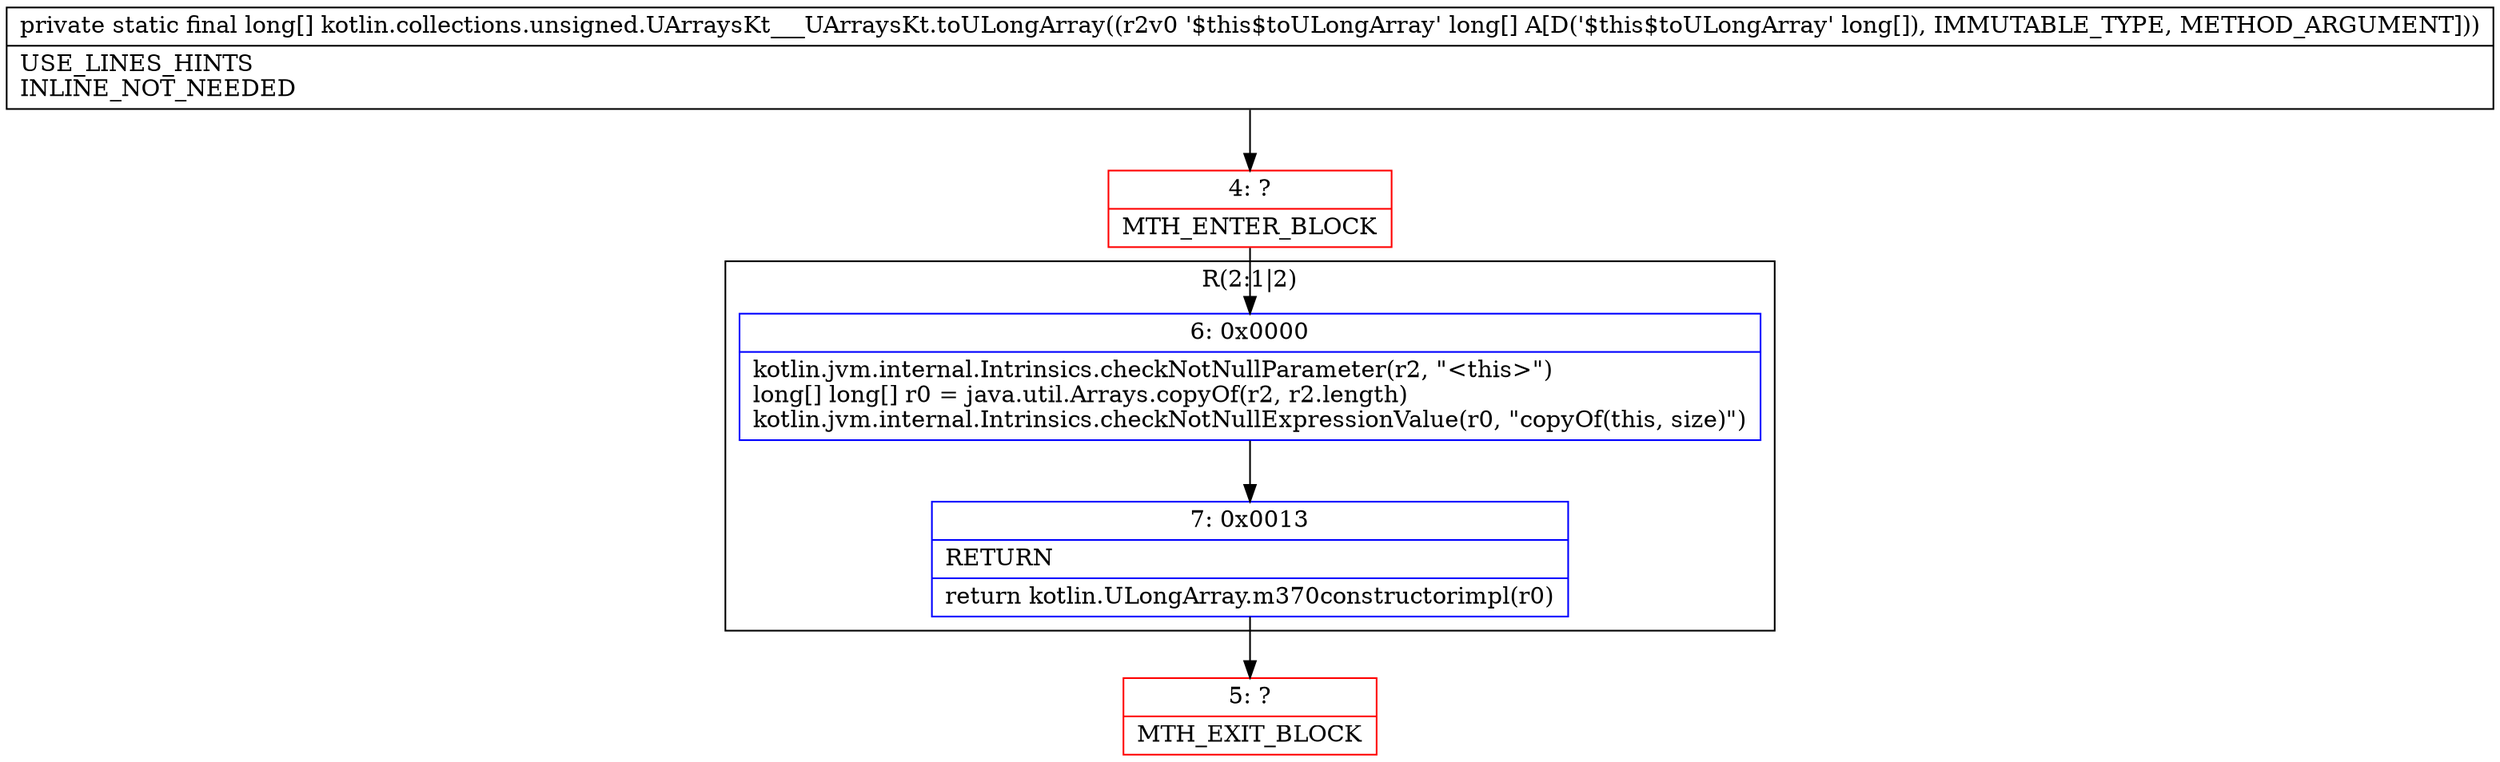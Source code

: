 digraph "CFG forkotlin.collections.unsigned.UArraysKt___UArraysKt.toULongArray([J)[J" {
subgraph cluster_Region_1235743115 {
label = "R(2:1|2)";
node [shape=record,color=blue];
Node_6 [shape=record,label="{6\:\ 0x0000|kotlin.jvm.internal.Intrinsics.checkNotNullParameter(r2, \"\<this\>\")\llong[] long[] r0 = java.util.Arrays.copyOf(r2, r2.length)\lkotlin.jvm.internal.Intrinsics.checkNotNullExpressionValue(r0, \"copyOf(this, size)\")\l}"];
Node_7 [shape=record,label="{7\:\ 0x0013|RETURN\l|return kotlin.ULongArray.m370constructorimpl(r0)\l}"];
}
Node_4 [shape=record,color=red,label="{4\:\ ?|MTH_ENTER_BLOCK\l}"];
Node_5 [shape=record,color=red,label="{5\:\ ?|MTH_EXIT_BLOCK\l}"];
MethodNode[shape=record,label="{private static final long[] kotlin.collections.unsigned.UArraysKt___UArraysKt.toULongArray((r2v0 '$this$toULongArray' long[] A[D('$this$toULongArray' long[]), IMMUTABLE_TYPE, METHOD_ARGUMENT]))  | USE_LINES_HINTS\lINLINE_NOT_NEEDED\l}"];
MethodNode -> Node_4;Node_6 -> Node_7;
Node_7 -> Node_5;
Node_4 -> Node_6;
}

